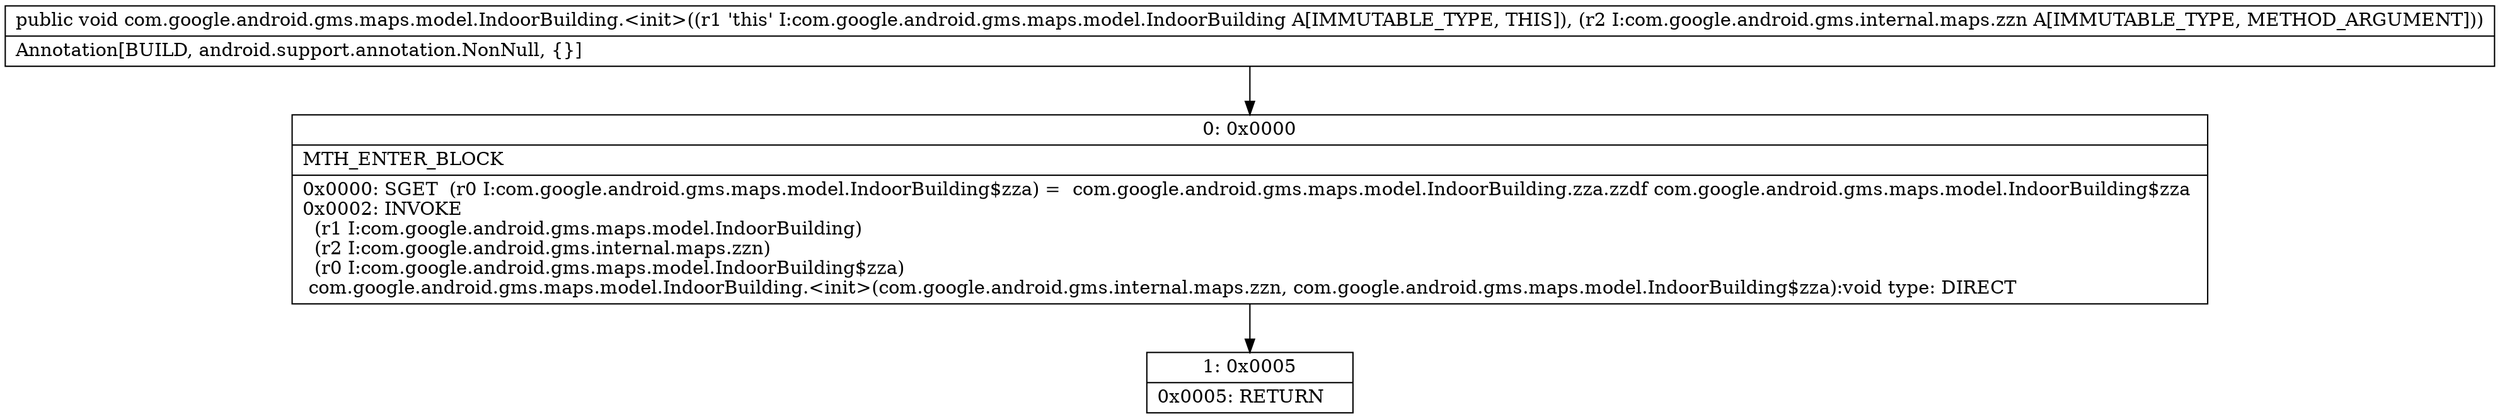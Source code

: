 digraph "CFG forcom.google.android.gms.maps.model.IndoorBuilding.\<init\>(Lcom\/google\/android\/gms\/internal\/maps\/zzn;)V" {
Node_0 [shape=record,label="{0\:\ 0x0000|MTH_ENTER_BLOCK\l|0x0000: SGET  (r0 I:com.google.android.gms.maps.model.IndoorBuilding$zza) =  com.google.android.gms.maps.model.IndoorBuilding.zza.zzdf com.google.android.gms.maps.model.IndoorBuilding$zza \l0x0002: INVOKE  \l  (r1 I:com.google.android.gms.maps.model.IndoorBuilding)\l  (r2 I:com.google.android.gms.internal.maps.zzn)\l  (r0 I:com.google.android.gms.maps.model.IndoorBuilding$zza)\l com.google.android.gms.maps.model.IndoorBuilding.\<init\>(com.google.android.gms.internal.maps.zzn, com.google.android.gms.maps.model.IndoorBuilding$zza):void type: DIRECT \l}"];
Node_1 [shape=record,label="{1\:\ 0x0005|0x0005: RETURN   \l}"];
MethodNode[shape=record,label="{public void com.google.android.gms.maps.model.IndoorBuilding.\<init\>((r1 'this' I:com.google.android.gms.maps.model.IndoorBuilding A[IMMUTABLE_TYPE, THIS]), (r2 I:com.google.android.gms.internal.maps.zzn A[IMMUTABLE_TYPE, METHOD_ARGUMENT]))  | Annotation[BUILD, android.support.annotation.NonNull, \{\}]\l}"];
MethodNode -> Node_0;
Node_0 -> Node_1;
}

